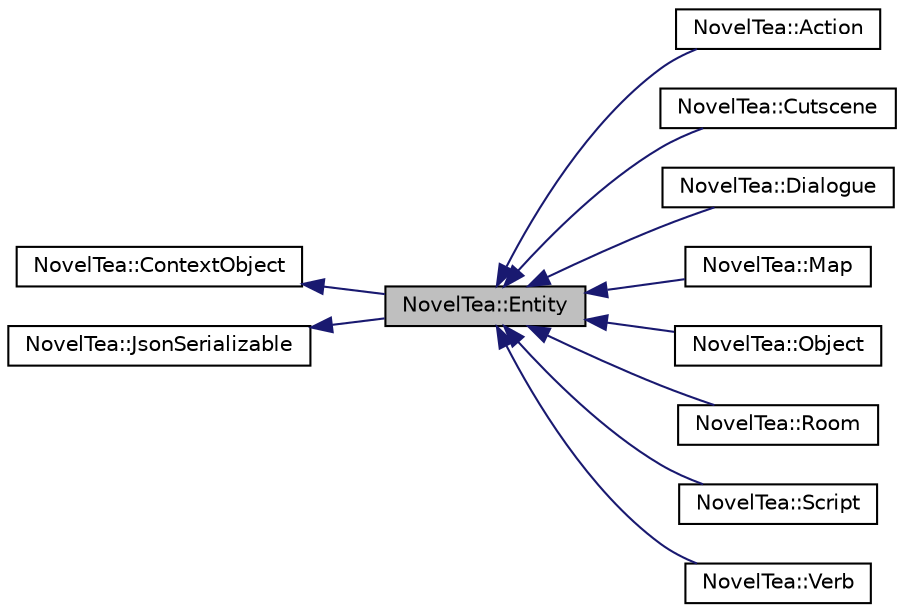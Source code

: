 digraph "NovelTea::Entity"
{
 // LATEX_PDF_SIZE
  bgcolor="transparent";
  edge [fontname="Helvetica",fontsize="10",labelfontname="Helvetica",labelfontsize="10"];
  node [fontname="Helvetica",fontsize="10",shape=record];
  rankdir="LR";
  Node1 [label="NovelTea::Entity",height=0.2,width=0.4,color="black", fillcolor="grey75", style="filled", fontcolor="black",tooltip=" "];
  Node2 -> Node1 [dir="back",color="midnightblue",fontsize="10",style="solid",fontname="Helvetica"];
  Node2 [label="NovelTea::ContextObject",height=0.2,width=0.4,color="black",URL="$class_novel_tea_1_1_context_object.htm",tooltip=" "];
  Node3 -> Node1 [dir="back",color="midnightblue",fontsize="10",style="solid",fontname="Helvetica"];
  Node3 [label="NovelTea::JsonSerializable",height=0.2,width=0.4,color="black",URL="$class_novel_tea_1_1_json_serializable.htm",tooltip=" "];
  Node1 -> Node4 [dir="back",color="midnightblue",fontsize="10",style="solid",fontname="Helvetica"];
  Node4 [label="NovelTea::Action",height=0.2,width=0.4,color="black",URL="$class_novel_tea_1_1_action.htm",tooltip=" "];
  Node1 -> Node5 [dir="back",color="midnightblue",fontsize="10",style="solid",fontname="Helvetica"];
  Node5 [label="NovelTea::Cutscene",height=0.2,width=0.4,color="black",URL="$class_novel_tea_1_1_cutscene.htm",tooltip=" "];
  Node1 -> Node6 [dir="back",color="midnightblue",fontsize="10",style="solid",fontname="Helvetica"];
  Node6 [label="NovelTea::Dialogue",height=0.2,width=0.4,color="black",URL="$class_novel_tea_1_1_dialogue.htm",tooltip=" "];
  Node1 -> Node7 [dir="back",color="midnightblue",fontsize="10",style="solid",fontname="Helvetica"];
  Node7 [label="NovelTea::Map",height=0.2,width=0.4,color="black",URL="$class_novel_tea_1_1_map.htm",tooltip=" "];
  Node1 -> Node8 [dir="back",color="midnightblue",fontsize="10",style="solid",fontname="Helvetica"];
  Node8 [label="NovelTea::Object",height=0.2,width=0.4,color="black",URL="$class_novel_tea_1_1_object.htm",tooltip=" "];
  Node1 -> Node9 [dir="back",color="midnightblue",fontsize="10",style="solid",fontname="Helvetica"];
  Node9 [label="NovelTea::Room",height=0.2,width=0.4,color="black",URL="$class_novel_tea_1_1_room.htm",tooltip=" "];
  Node1 -> Node10 [dir="back",color="midnightblue",fontsize="10",style="solid",fontname="Helvetica"];
  Node10 [label="NovelTea::Script",height=0.2,width=0.4,color="black",URL="$class_novel_tea_1_1_script.htm",tooltip=" "];
  Node1 -> Node11 [dir="back",color="midnightblue",fontsize="10",style="solid",fontname="Helvetica"];
  Node11 [label="NovelTea::Verb",height=0.2,width=0.4,color="black",URL="$class_novel_tea_1_1_verb.htm",tooltip=" "];
}

